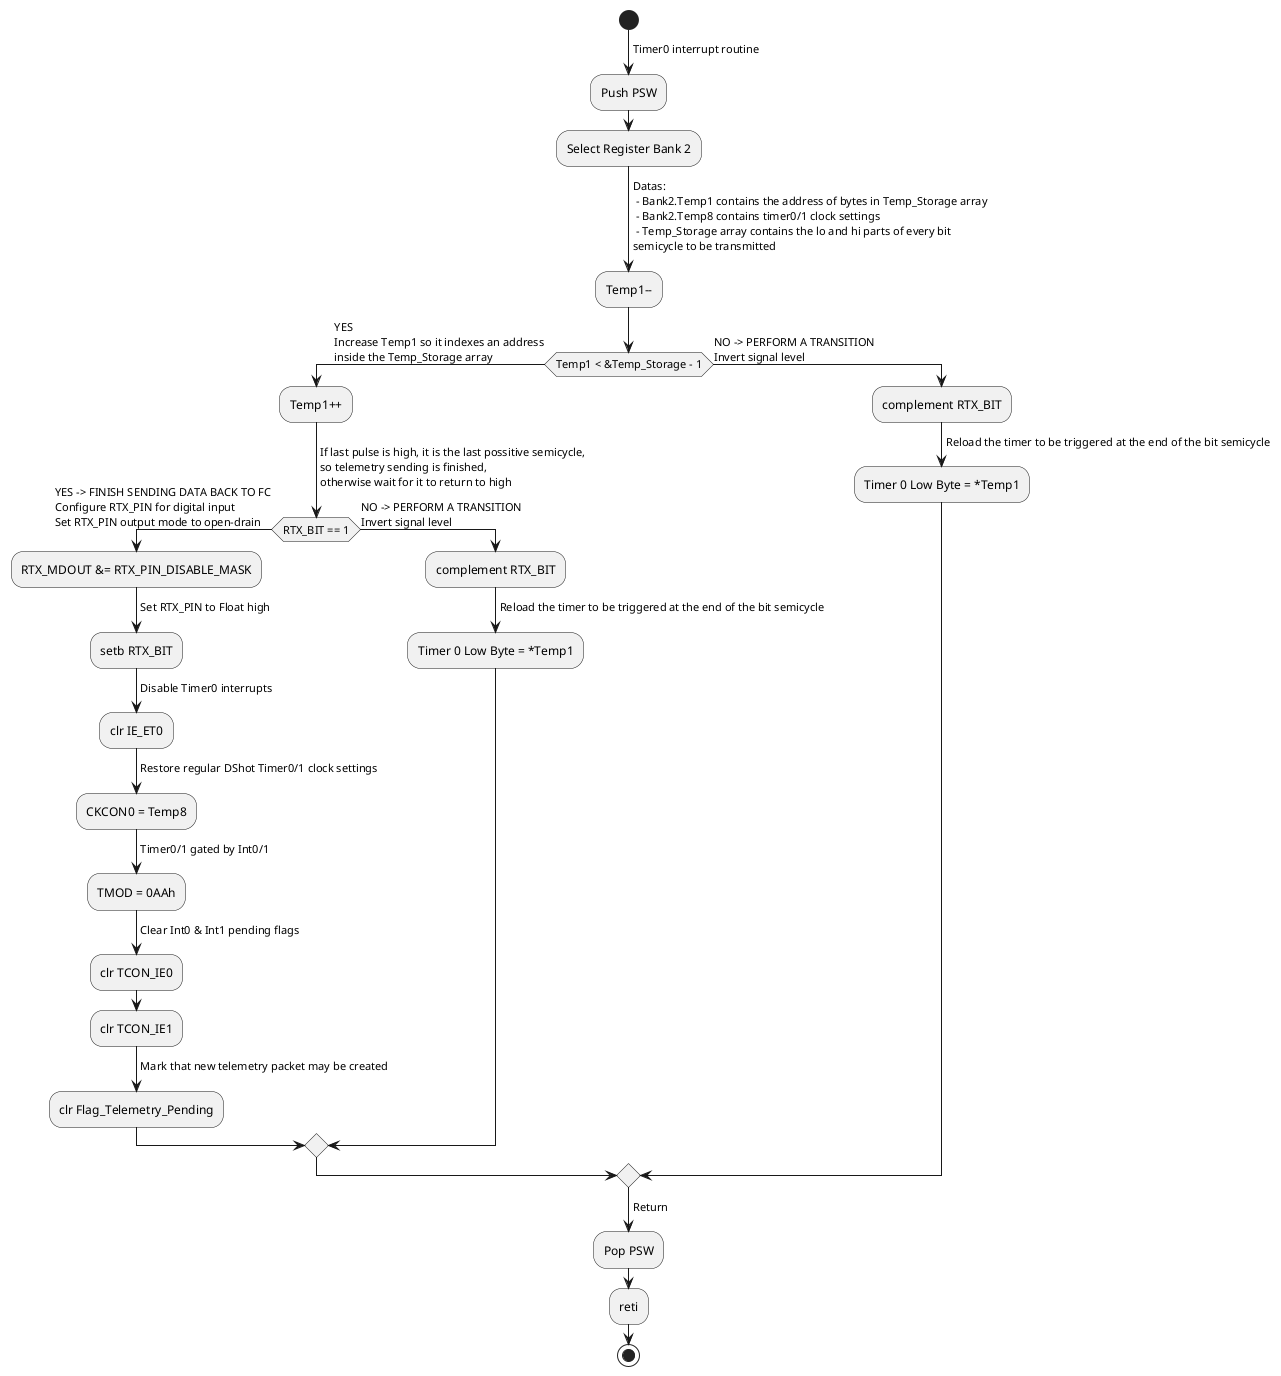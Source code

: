 @startuml 
start
->Timer0 interrupt routine;
:Push PSW;
:Select Register Bank 2;
-> Datas:
 - Bank2.Temp1 contains the address of bytes in Temp_Storage array
 - Bank2.Temp8 contains timer0/1 clock settings
 - Temp_Storage array contains the lo and hi parts of every bit
semicycle to be transmitted;
:Temp1--;
if (Temp1 < &Temp_Storage - 1) then
  ->YES
  Increase Temp1 so it indexes an address
  inside the Temp_Storage array;
  :Temp1++;
  
  ->If last pulse is high, it is the last possitive semicycle,
  so telemetry sending is finished,
  otherwise wait for it to return to high;
  if (RTX_BIT == 1) then
    ->YES -> FINISH SENDING DATA BACK TO FC
    Configure RTX_PIN for digital input
    Set RTX_PIN output mode to open-drain;
    :RTX_MDOUT &= RTX_PIN_DISABLE_MASK;
    ->Set RTX_PIN to Float high;
    :setb RTX_BIT;
    ->Disable Timer0 interrupts;
    :clr IE_ET0;
    ->Restore regular DShot Timer0/1 clock settings;
    :CKCON0 = Temp8;
    -> Timer0/1 gated by Int0/1;
    :TMOD = 0AAh;
    ->Clear Int0 & Int1 pending flags;
    :clr TCON_IE0;
    :clr TCON_IE1;
    ->Mark that new telemetry packet may be created;
    :clr Flag_Telemetry_Pending;
  else
    ->NO -> PERFORM A TRANSITION
    Invert signal level;
    :complement RTX_BIT;
    ->Reload the timer to be triggered at the end of the bit semicycle;
    :Timer 0 Low Byte = *Temp1;
  endif
else
    ->NO -> PERFORM A TRANSITION
    Invert signal level;
    :complement RTX_BIT;
    ->Reload the timer to be triggered at the end of the bit semicycle;
    :Timer 0 Low Byte = *Temp1;
endif
	->Return;
    :Pop PSW;
    :reti;
stop
@enduml




